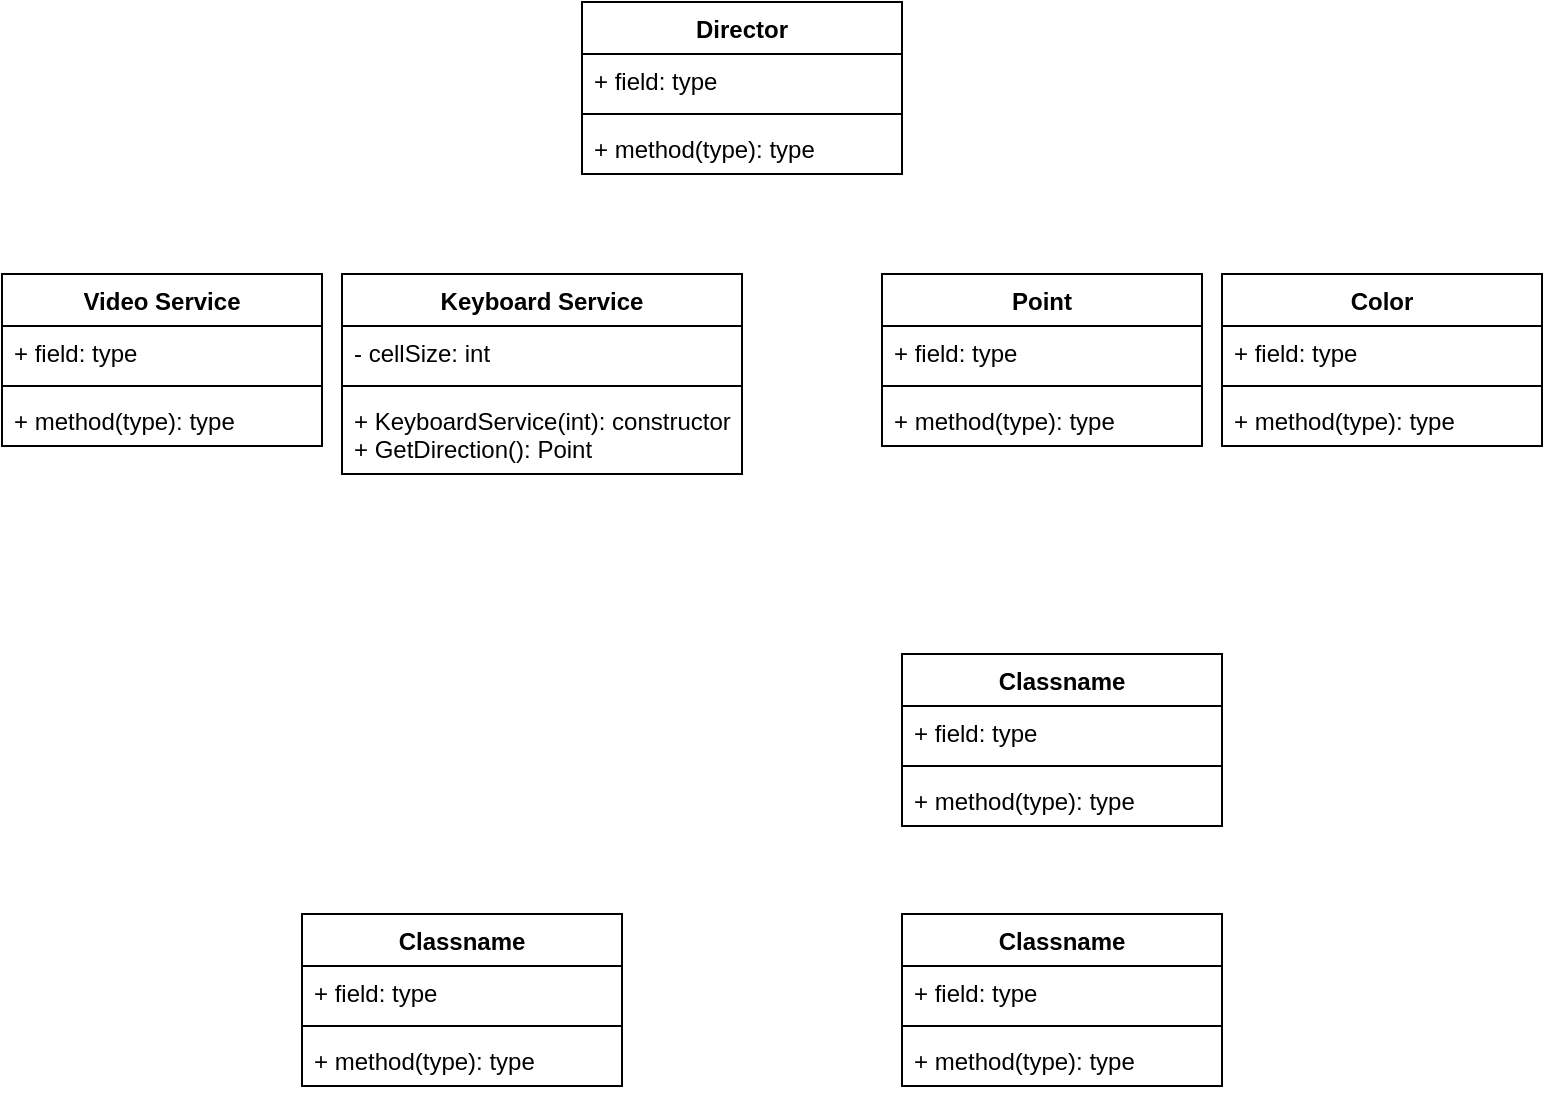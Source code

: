 <mxfile version="18.1.2" type="device"><diagram id="C5RBs43oDa-KdzZeNtuy" name="Page-1"><mxGraphModel dx="1182" dy="585" grid="1" gridSize="10" guides="1" tooltips="1" connect="1" arrows="1" fold="1" page="1" pageScale="1" pageWidth="827" pageHeight="1169" math="0" shadow="0"><root><mxCell id="WIyWlLk6GJQsqaUBKTNV-0"/><mxCell id="WIyWlLk6GJQsqaUBKTNV-1" parent="WIyWlLk6GJQsqaUBKTNV-0"/><mxCell id="DpmyLwmT_Qqg8GPLS9ms-0" value="Director" style="swimlane;fontStyle=1;align=center;verticalAlign=top;childLayout=stackLayout;horizontal=1;startSize=26;horizontalStack=0;resizeParent=1;resizeParentMax=0;resizeLast=0;collapsible=1;marginBottom=0;" vertex="1" parent="WIyWlLk6GJQsqaUBKTNV-1"><mxGeometry x="310" y="14" width="160" height="86" as="geometry"/></mxCell><mxCell id="DpmyLwmT_Qqg8GPLS9ms-1" value="+ field: type" style="text;strokeColor=none;fillColor=none;align=left;verticalAlign=top;spacingLeft=4;spacingRight=4;overflow=hidden;rotatable=0;points=[[0,0.5],[1,0.5]];portConstraint=eastwest;" vertex="1" parent="DpmyLwmT_Qqg8GPLS9ms-0"><mxGeometry y="26" width="160" height="26" as="geometry"/></mxCell><mxCell id="DpmyLwmT_Qqg8GPLS9ms-2" value="" style="line;strokeWidth=1;fillColor=none;align=left;verticalAlign=middle;spacingTop=-1;spacingLeft=3;spacingRight=3;rotatable=0;labelPosition=right;points=[];portConstraint=eastwest;" vertex="1" parent="DpmyLwmT_Qqg8GPLS9ms-0"><mxGeometry y="52" width="160" height="8" as="geometry"/></mxCell><mxCell id="DpmyLwmT_Qqg8GPLS9ms-3" value="+ method(type): type" style="text;strokeColor=none;fillColor=none;align=left;verticalAlign=top;spacingLeft=4;spacingRight=4;overflow=hidden;rotatable=0;points=[[0,0.5],[1,0.5]];portConstraint=eastwest;" vertex="1" parent="DpmyLwmT_Qqg8GPLS9ms-0"><mxGeometry y="60" width="160" height="26" as="geometry"/></mxCell><mxCell id="DpmyLwmT_Qqg8GPLS9ms-4" value="Keyboard Service" style="swimlane;fontStyle=1;align=center;verticalAlign=top;childLayout=stackLayout;horizontal=1;startSize=26;horizontalStack=0;resizeParent=1;resizeParentMax=0;resizeLast=0;collapsible=1;marginBottom=0;" vertex="1" parent="WIyWlLk6GJQsqaUBKTNV-1"><mxGeometry x="190" y="150" width="200" height="100" as="geometry"/></mxCell><mxCell id="DpmyLwmT_Qqg8GPLS9ms-5" value="- cellSize: int" style="text;strokeColor=none;fillColor=none;align=left;verticalAlign=top;spacingLeft=4;spacingRight=4;overflow=hidden;rotatable=0;points=[[0,0.5],[1,0.5]];portConstraint=eastwest;" vertex="1" parent="DpmyLwmT_Qqg8GPLS9ms-4"><mxGeometry y="26" width="200" height="26" as="geometry"/></mxCell><mxCell id="DpmyLwmT_Qqg8GPLS9ms-6" value="" style="line;strokeWidth=1;fillColor=none;align=left;verticalAlign=middle;spacingTop=-1;spacingLeft=3;spacingRight=3;rotatable=0;labelPosition=right;points=[];portConstraint=eastwest;" vertex="1" parent="DpmyLwmT_Qqg8GPLS9ms-4"><mxGeometry y="52" width="200" height="8" as="geometry"/></mxCell><mxCell id="DpmyLwmT_Qqg8GPLS9ms-7" value="+ KeyboardService(int): constructor&#10;+ GetDirection(): Point" style="text;strokeColor=none;fillColor=none;align=left;verticalAlign=top;spacingLeft=4;spacingRight=4;overflow=hidden;rotatable=0;points=[[0,0.5],[1,0.5]];portConstraint=eastwest;" vertex="1" parent="DpmyLwmT_Qqg8GPLS9ms-4"><mxGeometry y="60" width="200" height="40" as="geometry"/></mxCell><mxCell id="DpmyLwmT_Qqg8GPLS9ms-8" value="Point" style="swimlane;fontStyle=1;align=center;verticalAlign=top;childLayout=stackLayout;horizontal=1;startSize=26;horizontalStack=0;resizeParent=1;resizeParentMax=0;resizeLast=0;collapsible=1;marginBottom=0;" vertex="1" parent="WIyWlLk6GJQsqaUBKTNV-1"><mxGeometry x="460" y="150" width="160" height="86" as="geometry"/></mxCell><mxCell id="DpmyLwmT_Qqg8GPLS9ms-9" value="+ field: type" style="text;strokeColor=none;fillColor=none;align=left;verticalAlign=top;spacingLeft=4;spacingRight=4;overflow=hidden;rotatable=0;points=[[0,0.5],[1,0.5]];portConstraint=eastwest;" vertex="1" parent="DpmyLwmT_Qqg8GPLS9ms-8"><mxGeometry y="26" width="160" height="26" as="geometry"/></mxCell><mxCell id="DpmyLwmT_Qqg8GPLS9ms-10" value="" style="line;strokeWidth=1;fillColor=none;align=left;verticalAlign=middle;spacingTop=-1;spacingLeft=3;spacingRight=3;rotatable=0;labelPosition=right;points=[];portConstraint=eastwest;" vertex="1" parent="DpmyLwmT_Qqg8GPLS9ms-8"><mxGeometry y="52" width="160" height="8" as="geometry"/></mxCell><mxCell id="DpmyLwmT_Qqg8GPLS9ms-11" value="+ method(type): type" style="text;strokeColor=none;fillColor=none;align=left;verticalAlign=top;spacingLeft=4;spacingRight=4;overflow=hidden;rotatable=0;points=[[0,0.5],[1,0.5]];portConstraint=eastwest;" vertex="1" parent="DpmyLwmT_Qqg8GPLS9ms-8"><mxGeometry y="60" width="160" height="26" as="geometry"/></mxCell><mxCell id="DpmyLwmT_Qqg8GPLS9ms-12" value="Video Service" style="swimlane;fontStyle=1;align=center;verticalAlign=top;childLayout=stackLayout;horizontal=1;startSize=26;horizontalStack=0;resizeParent=1;resizeParentMax=0;resizeLast=0;collapsible=1;marginBottom=0;" vertex="1" parent="WIyWlLk6GJQsqaUBKTNV-1"><mxGeometry x="20" y="150" width="160" height="86" as="geometry"/></mxCell><mxCell id="DpmyLwmT_Qqg8GPLS9ms-13" value="+ field: type" style="text;strokeColor=none;fillColor=none;align=left;verticalAlign=top;spacingLeft=4;spacingRight=4;overflow=hidden;rotatable=0;points=[[0,0.5],[1,0.5]];portConstraint=eastwest;" vertex="1" parent="DpmyLwmT_Qqg8GPLS9ms-12"><mxGeometry y="26" width="160" height="26" as="geometry"/></mxCell><mxCell id="DpmyLwmT_Qqg8GPLS9ms-14" value="" style="line;strokeWidth=1;fillColor=none;align=left;verticalAlign=middle;spacingTop=-1;spacingLeft=3;spacingRight=3;rotatable=0;labelPosition=right;points=[];portConstraint=eastwest;" vertex="1" parent="DpmyLwmT_Qqg8GPLS9ms-12"><mxGeometry y="52" width="160" height="8" as="geometry"/></mxCell><mxCell id="DpmyLwmT_Qqg8GPLS9ms-15" value="+ method(type): type" style="text;strokeColor=none;fillColor=none;align=left;verticalAlign=top;spacingLeft=4;spacingRight=4;overflow=hidden;rotatable=0;points=[[0,0.5],[1,0.5]];portConstraint=eastwest;" vertex="1" parent="DpmyLwmT_Qqg8GPLS9ms-12"><mxGeometry y="60" width="160" height="26" as="geometry"/></mxCell><mxCell id="DpmyLwmT_Qqg8GPLS9ms-16" value="Classname" style="swimlane;fontStyle=1;align=center;verticalAlign=top;childLayout=stackLayout;horizontal=1;startSize=26;horizontalStack=0;resizeParent=1;resizeParentMax=0;resizeLast=0;collapsible=1;marginBottom=0;" vertex="1" parent="WIyWlLk6GJQsqaUBKTNV-1"><mxGeometry x="470" y="340" width="160" height="86" as="geometry"/></mxCell><mxCell id="DpmyLwmT_Qqg8GPLS9ms-17" value="+ field: type" style="text;strokeColor=none;fillColor=none;align=left;verticalAlign=top;spacingLeft=4;spacingRight=4;overflow=hidden;rotatable=0;points=[[0,0.5],[1,0.5]];portConstraint=eastwest;" vertex="1" parent="DpmyLwmT_Qqg8GPLS9ms-16"><mxGeometry y="26" width="160" height="26" as="geometry"/></mxCell><mxCell id="DpmyLwmT_Qqg8GPLS9ms-18" value="" style="line;strokeWidth=1;fillColor=none;align=left;verticalAlign=middle;spacingTop=-1;spacingLeft=3;spacingRight=3;rotatable=0;labelPosition=right;points=[];portConstraint=eastwest;" vertex="1" parent="DpmyLwmT_Qqg8GPLS9ms-16"><mxGeometry y="52" width="160" height="8" as="geometry"/></mxCell><mxCell id="DpmyLwmT_Qqg8GPLS9ms-19" value="+ method(type): type" style="text;strokeColor=none;fillColor=none;align=left;verticalAlign=top;spacingLeft=4;spacingRight=4;overflow=hidden;rotatable=0;points=[[0,0.5],[1,0.5]];portConstraint=eastwest;" vertex="1" parent="DpmyLwmT_Qqg8GPLS9ms-16"><mxGeometry y="60" width="160" height="26" as="geometry"/></mxCell><mxCell id="DpmyLwmT_Qqg8GPLS9ms-20" value="Color" style="swimlane;fontStyle=1;align=center;verticalAlign=top;childLayout=stackLayout;horizontal=1;startSize=26;horizontalStack=0;resizeParent=1;resizeParentMax=0;resizeLast=0;collapsible=1;marginBottom=0;" vertex="1" parent="WIyWlLk6GJQsqaUBKTNV-1"><mxGeometry x="630" y="150" width="160" height="86" as="geometry"/></mxCell><mxCell id="DpmyLwmT_Qqg8GPLS9ms-21" value="+ field: type" style="text;strokeColor=none;fillColor=none;align=left;verticalAlign=top;spacingLeft=4;spacingRight=4;overflow=hidden;rotatable=0;points=[[0,0.5],[1,0.5]];portConstraint=eastwest;" vertex="1" parent="DpmyLwmT_Qqg8GPLS9ms-20"><mxGeometry y="26" width="160" height="26" as="geometry"/></mxCell><mxCell id="DpmyLwmT_Qqg8GPLS9ms-22" value="" style="line;strokeWidth=1;fillColor=none;align=left;verticalAlign=middle;spacingTop=-1;spacingLeft=3;spacingRight=3;rotatable=0;labelPosition=right;points=[];portConstraint=eastwest;" vertex="1" parent="DpmyLwmT_Qqg8GPLS9ms-20"><mxGeometry y="52" width="160" height="8" as="geometry"/></mxCell><mxCell id="DpmyLwmT_Qqg8GPLS9ms-23" value="+ method(type): type" style="text;strokeColor=none;fillColor=none;align=left;verticalAlign=top;spacingLeft=4;spacingRight=4;overflow=hidden;rotatable=0;points=[[0,0.5],[1,0.5]];portConstraint=eastwest;" vertex="1" parent="DpmyLwmT_Qqg8GPLS9ms-20"><mxGeometry y="60" width="160" height="26" as="geometry"/></mxCell><mxCell id="DpmyLwmT_Qqg8GPLS9ms-24" value="Classname" style="swimlane;fontStyle=1;align=center;verticalAlign=top;childLayout=stackLayout;horizontal=1;startSize=26;horizontalStack=0;resizeParent=1;resizeParentMax=0;resizeLast=0;collapsible=1;marginBottom=0;" vertex="1" parent="WIyWlLk6GJQsqaUBKTNV-1"><mxGeometry x="470" y="470" width="160" height="86" as="geometry"/></mxCell><mxCell id="DpmyLwmT_Qqg8GPLS9ms-25" value="+ field: type" style="text;strokeColor=none;fillColor=none;align=left;verticalAlign=top;spacingLeft=4;spacingRight=4;overflow=hidden;rotatable=0;points=[[0,0.5],[1,0.5]];portConstraint=eastwest;" vertex="1" parent="DpmyLwmT_Qqg8GPLS9ms-24"><mxGeometry y="26" width="160" height="26" as="geometry"/></mxCell><mxCell id="DpmyLwmT_Qqg8GPLS9ms-26" value="" style="line;strokeWidth=1;fillColor=none;align=left;verticalAlign=middle;spacingTop=-1;spacingLeft=3;spacingRight=3;rotatable=0;labelPosition=right;points=[];portConstraint=eastwest;" vertex="1" parent="DpmyLwmT_Qqg8GPLS9ms-24"><mxGeometry y="52" width="160" height="8" as="geometry"/></mxCell><mxCell id="DpmyLwmT_Qqg8GPLS9ms-27" value="+ method(type): type" style="text;strokeColor=none;fillColor=none;align=left;verticalAlign=top;spacingLeft=4;spacingRight=4;overflow=hidden;rotatable=0;points=[[0,0.5],[1,0.5]];portConstraint=eastwest;" vertex="1" parent="DpmyLwmT_Qqg8GPLS9ms-24"><mxGeometry y="60" width="160" height="26" as="geometry"/></mxCell><mxCell id="DpmyLwmT_Qqg8GPLS9ms-28" value="Classname" style="swimlane;fontStyle=1;align=center;verticalAlign=top;childLayout=stackLayout;horizontal=1;startSize=26;horizontalStack=0;resizeParent=1;resizeParentMax=0;resizeLast=0;collapsible=1;marginBottom=0;" vertex="1" parent="WIyWlLk6GJQsqaUBKTNV-1"><mxGeometry x="170" y="470" width="160" height="86" as="geometry"/></mxCell><mxCell id="DpmyLwmT_Qqg8GPLS9ms-29" value="+ field: type" style="text;strokeColor=none;fillColor=none;align=left;verticalAlign=top;spacingLeft=4;spacingRight=4;overflow=hidden;rotatable=0;points=[[0,0.5],[1,0.5]];portConstraint=eastwest;" vertex="1" parent="DpmyLwmT_Qqg8GPLS9ms-28"><mxGeometry y="26" width="160" height="26" as="geometry"/></mxCell><mxCell id="DpmyLwmT_Qqg8GPLS9ms-30" value="" style="line;strokeWidth=1;fillColor=none;align=left;verticalAlign=middle;spacingTop=-1;spacingLeft=3;spacingRight=3;rotatable=0;labelPosition=right;points=[];portConstraint=eastwest;" vertex="1" parent="DpmyLwmT_Qqg8GPLS9ms-28"><mxGeometry y="52" width="160" height="8" as="geometry"/></mxCell><mxCell id="DpmyLwmT_Qqg8GPLS9ms-31" value="+ method(type): type" style="text;strokeColor=none;fillColor=none;align=left;verticalAlign=top;spacingLeft=4;spacingRight=4;overflow=hidden;rotatable=0;points=[[0,0.5],[1,0.5]];portConstraint=eastwest;" vertex="1" parent="DpmyLwmT_Qqg8GPLS9ms-28"><mxGeometry y="60" width="160" height="26" as="geometry"/></mxCell></root></mxGraphModel></diagram></mxfile>